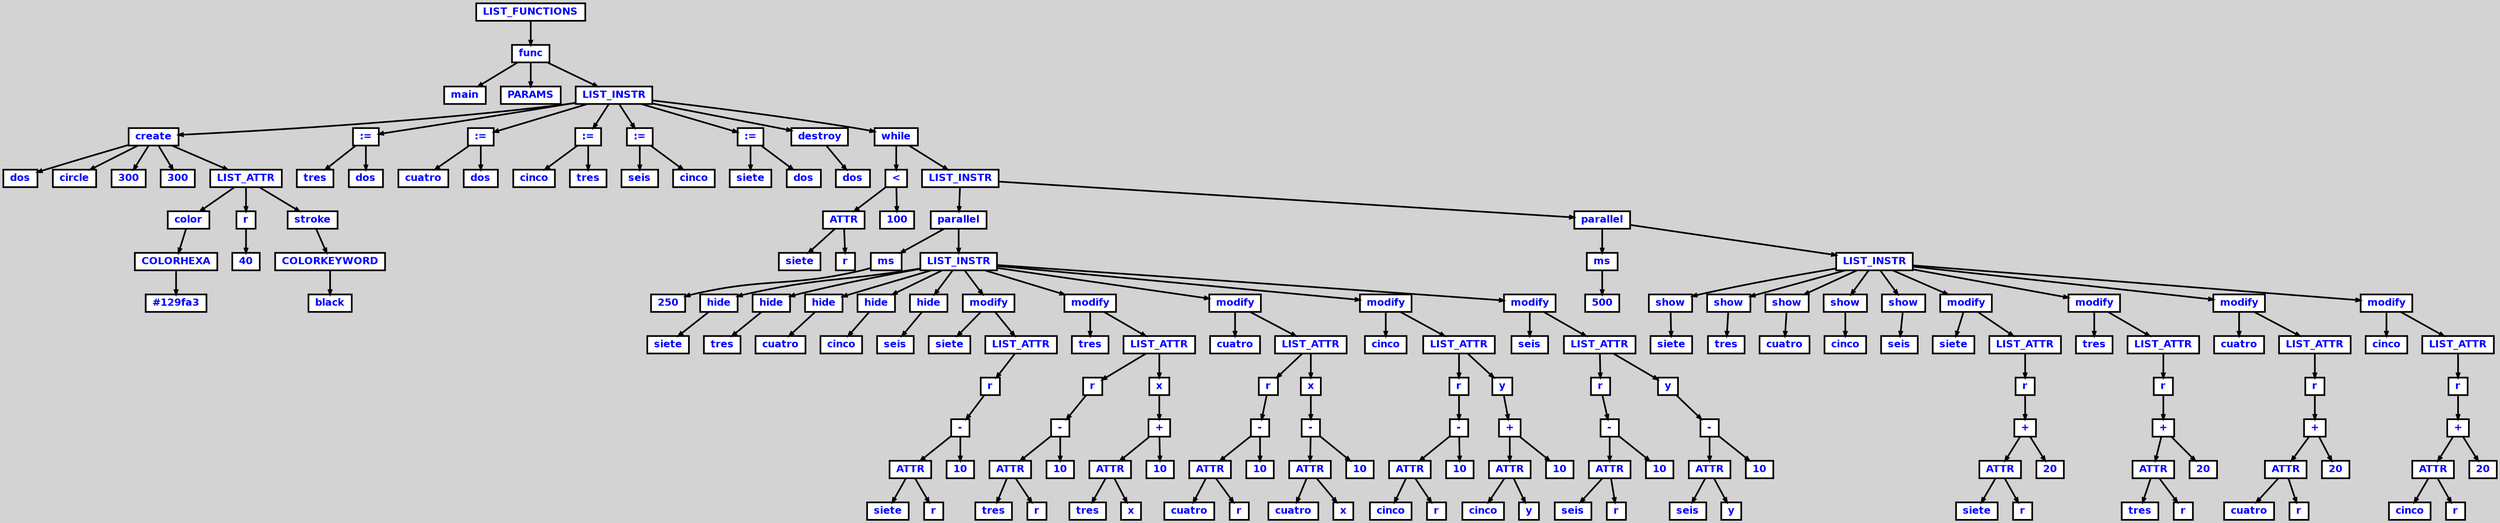 digraph {

	ordering=out;
	ranksep=.4;
	bgcolor="lightgrey"; node [shape=box, fixedsize=false, fontsize=12, fontname="Helvetica-bold", fontcolor="blue"
		width=.25, height=.25, color="black", fillcolor="white", style="filled, solid, bold"];
	edge [arrowsize=.5, color="black", style="bold"]

  n0 [label="LIST_FUNCTIONS"];
  n1 [label="func"];
  n1 [label="func"];
  n2 [label="main"];
  n3 [label="PARAMS"];
  n4 [label="LIST_INSTR"];
  n4 [label="LIST_INSTR"];
  n5 [label="create"];
  n5 [label="create"];
  n6 [label="dos"];
  n7 [label="circle"];
  n8 [label="300"];
  n9 [label="300"];
  n10 [label="LIST_ATTR"];
  n10 [label="LIST_ATTR"];
  n11 [label="color"];
  n11 [label="color"];
  n12 [label="COLORHEXA"];
  n12 [label="COLORHEXA"];
  n13 [label="#129fa3"];
  n14 [label="r"];
  n14 [label="r"];
  n15 [label="40"];
  n16 [label="stroke"];
  n16 [label="stroke"];
  n17 [label="COLORKEYWORD"];
  n17 [label="COLORKEYWORD"];
  n18 [label="black"];
  n19 [label=":="];
  n19 [label=":="];
  n20 [label="tres"];
  n21 [label="dos"];
  n22 [label=":="];
  n22 [label=":="];
  n23 [label="cuatro"];
  n24 [label="dos"];
  n25 [label=":="];
  n25 [label=":="];
  n26 [label="cinco"];
  n27 [label="tres"];
  n28 [label=":="];
  n28 [label=":="];
  n29 [label="seis"];
  n30 [label="cinco"];
  n31 [label=":="];
  n31 [label=":="];
  n32 [label="siete"];
  n33 [label="dos"];
  n34 [label="destroy"];
  n34 [label="destroy"];
  n35 [label="dos"];
  n36 [label="while"];
  n36 [label="while"];
  n37 [label="<"];
  n37 [label="<"];
  n38 [label="ATTR"];
  n38 [label="ATTR"];
  n39 [label="siete"];
  n40 [label="r"];
  n41 [label="100"];
  n42 [label="LIST_INSTR"];
  n42 [label="LIST_INSTR"];
  n43 [label="parallel"];
  n43 [label="parallel"];
  n44 [label="ms"];
  n44 [label="ms"];
  n45 [label="250"];
  n46 [label="LIST_INSTR"];
  n46 [label="LIST_INSTR"];
  n47 [label="hide"];
  n47 [label="hide"];
  n48 [label="siete"];
  n49 [label="hide"];
  n49 [label="hide"];
  n50 [label="tres"];
  n51 [label="hide"];
  n51 [label="hide"];
  n52 [label="cuatro"];
  n53 [label="hide"];
  n53 [label="hide"];
  n54 [label="cinco"];
  n55 [label="hide"];
  n55 [label="hide"];
  n56 [label="seis"];
  n57 [label="modify"];
  n57 [label="modify"];
  n58 [label="siete"];
  n59 [label="LIST_ATTR"];
  n59 [label="LIST_ATTR"];
  n60 [label="r"];
  n60 [label="r"];
  n61 [label="-"];
  n61 [label="-"];
  n62 [label="ATTR"];
  n62 [label="ATTR"];
  n63 [label="siete"];
  n64 [label="r"];
  n65 [label="10"];
  n66 [label="modify"];
  n66 [label="modify"];
  n67 [label="tres"];
  n68 [label="LIST_ATTR"];
  n68 [label="LIST_ATTR"];
  n69 [label="r"];
  n69 [label="r"];
  n70 [label="-"];
  n70 [label="-"];
  n71 [label="ATTR"];
  n71 [label="ATTR"];
  n72 [label="tres"];
  n73 [label="r"];
  n74 [label="10"];
  n75 [label="x"];
  n75 [label="x"];
  n76 [label="+"];
  n76 [label="+"];
  n77 [label="ATTR"];
  n77 [label="ATTR"];
  n78 [label="tres"];
  n79 [label="x"];
  n80 [label="10"];
  n81 [label="modify"];
  n81 [label="modify"];
  n82 [label="cuatro"];
  n83 [label="LIST_ATTR"];
  n83 [label="LIST_ATTR"];
  n84 [label="r"];
  n84 [label="r"];
  n85 [label="-"];
  n85 [label="-"];
  n86 [label="ATTR"];
  n86 [label="ATTR"];
  n87 [label="cuatro"];
  n88 [label="r"];
  n89 [label="10"];
  n90 [label="x"];
  n90 [label="x"];
  n91 [label="-"];
  n91 [label="-"];
  n92 [label="ATTR"];
  n92 [label="ATTR"];
  n93 [label="cuatro"];
  n94 [label="x"];
  n95 [label="10"];
  n96 [label="modify"];
  n96 [label="modify"];
  n97 [label="cinco"];
  n98 [label="LIST_ATTR"];
  n98 [label="LIST_ATTR"];
  n99 [label="r"];
  n99 [label="r"];
  n100 [label="-"];
  n100 [label="-"];
  n101 [label="ATTR"];
  n101 [label="ATTR"];
  n102 [label="cinco"];
  n103 [label="r"];
  n104 [label="10"];
  n105 [label="y"];
  n105 [label="y"];
  n106 [label="+"];
  n106 [label="+"];
  n107 [label="ATTR"];
  n107 [label="ATTR"];
  n108 [label="cinco"];
  n109 [label="y"];
  n110 [label="10"];
  n111 [label="modify"];
  n111 [label="modify"];
  n112 [label="seis"];
  n113 [label="LIST_ATTR"];
  n113 [label="LIST_ATTR"];
  n114 [label="r"];
  n114 [label="r"];
  n115 [label="-"];
  n115 [label="-"];
  n116 [label="ATTR"];
  n116 [label="ATTR"];
  n117 [label="seis"];
  n118 [label="r"];
  n119 [label="10"];
  n120 [label="y"];
  n120 [label="y"];
  n121 [label="-"];
  n121 [label="-"];
  n122 [label="ATTR"];
  n122 [label="ATTR"];
  n123 [label="seis"];
  n124 [label="y"];
  n125 [label="10"];
  n126 [label="parallel"];
  n126 [label="parallel"];
  n127 [label="ms"];
  n127 [label="ms"];
  n128 [label="500"];
  n129 [label="LIST_INSTR"];
  n129 [label="LIST_INSTR"];
  n130 [label="show"];
  n130 [label="show"];
  n131 [label="siete"];
  n132 [label="show"];
  n132 [label="show"];
  n133 [label="tres"];
  n134 [label="show"];
  n134 [label="show"];
  n135 [label="cuatro"];
  n136 [label="show"];
  n136 [label="show"];
  n137 [label="cinco"];
  n138 [label="show"];
  n138 [label="show"];
  n139 [label="seis"];
  n140 [label="modify"];
  n140 [label="modify"];
  n141 [label="siete"];
  n142 [label="LIST_ATTR"];
  n142 [label="LIST_ATTR"];
  n143 [label="r"];
  n143 [label="r"];
  n144 [label="+"];
  n144 [label="+"];
  n145 [label="ATTR"];
  n145 [label="ATTR"];
  n146 [label="siete"];
  n147 [label="r"];
  n148 [label="20"];
  n149 [label="modify"];
  n149 [label="modify"];
  n150 [label="tres"];
  n151 [label="LIST_ATTR"];
  n151 [label="LIST_ATTR"];
  n152 [label="r"];
  n152 [label="r"];
  n153 [label="+"];
  n153 [label="+"];
  n154 [label="ATTR"];
  n154 [label="ATTR"];
  n155 [label="tres"];
  n156 [label="r"];
  n157 [label="20"];
  n158 [label="modify"];
  n158 [label="modify"];
  n159 [label="cuatro"];
  n160 [label="LIST_ATTR"];
  n160 [label="LIST_ATTR"];
  n161 [label="r"];
  n161 [label="r"];
  n162 [label="+"];
  n162 [label="+"];
  n163 [label="ATTR"];
  n163 [label="ATTR"];
  n164 [label="cuatro"];
  n165 [label="r"];
  n166 [label="20"];
  n167 [label="modify"];
  n167 [label="modify"];
  n168 [label="cinco"];
  n169 [label="LIST_ATTR"];
  n169 [label="LIST_ATTR"];
  n170 [label="r"];
  n170 [label="r"];
  n171 [label="+"];
  n171 [label="+"];
  n172 [label="ATTR"];
  n172 [label="ATTR"];
  n173 [label="cinco"];
  n174 [label="r"];
  n175 [label="20"];

  n0 -> n1 // "LIST_FUNCTIONS" -> "func"
  n1 -> n2 // "func" -> "main"
  n1 -> n3 // "func" -> "PARAMS"
  n1 -> n4 // "func" -> "LIST_INSTR"
  n4 -> n5 // "LIST_INSTR" -> "create"
  n5 -> n6 // "create" -> "dos"
  n5 -> n7 // "create" -> "circle"
  n5 -> n8 // "create" -> "300"
  n5 -> n9 // "create" -> "300"
  n5 -> n10 // "create" -> "LIST_ATTR"
  n10 -> n11 // "LIST_ATTR" -> "color"
  n11 -> n12 // "color" -> "COLORHEXA"
  n12 -> n13 // "COLORHEXA" -> "#129fa3"
  n10 -> n14 // "LIST_ATTR" -> "r"
  n14 -> n15 // "r" -> "40"
  n10 -> n16 // "LIST_ATTR" -> "stroke"
  n16 -> n17 // "stroke" -> "COLORKEYWORD"
  n17 -> n18 // "COLORKEYWORD" -> "black"
  n4 -> n19 // "LIST_INSTR" -> ":="
  n19 -> n20 // ":=" -> "tres"
  n19 -> n21 // ":=" -> "dos"
  n4 -> n22 // "LIST_INSTR" -> ":="
  n22 -> n23 // ":=" -> "cuatro"
  n22 -> n24 // ":=" -> "dos"
  n4 -> n25 // "LIST_INSTR" -> ":="
  n25 -> n26 // ":=" -> "cinco"
  n25 -> n27 // ":=" -> "tres"
  n4 -> n28 // "LIST_INSTR" -> ":="
  n28 -> n29 // ":=" -> "seis"
  n28 -> n30 // ":=" -> "cinco"
  n4 -> n31 // "LIST_INSTR" -> ":="
  n31 -> n32 // ":=" -> "siete"
  n31 -> n33 // ":=" -> "dos"
  n4 -> n34 // "LIST_INSTR" -> "destroy"
  n34 -> n35 // "destroy" -> "dos"
  n4 -> n36 // "LIST_INSTR" -> "while"
  n36 -> n37 // "while" -> "<"
  n37 -> n38 // "<" -> "ATTR"
  n38 -> n39 // "ATTR" -> "siete"
  n38 -> n40 // "ATTR" -> "r"
  n37 -> n41 // "<" -> "100"
  n36 -> n42 // "while" -> "LIST_INSTR"
  n42 -> n43 // "LIST_INSTR" -> "parallel"
  n43 -> n44 // "parallel" -> "ms"
  n44 -> n45 // "ms" -> "250"
  n43 -> n46 // "parallel" -> "LIST_INSTR"
  n46 -> n47 // "LIST_INSTR" -> "hide"
  n47 -> n48 // "hide" -> "siete"
  n46 -> n49 // "LIST_INSTR" -> "hide"
  n49 -> n50 // "hide" -> "tres"
  n46 -> n51 // "LIST_INSTR" -> "hide"
  n51 -> n52 // "hide" -> "cuatro"
  n46 -> n53 // "LIST_INSTR" -> "hide"
  n53 -> n54 // "hide" -> "cinco"
  n46 -> n55 // "LIST_INSTR" -> "hide"
  n55 -> n56 // "hide" -> "seis"
  n46 -> n57 // "LIST_INSTR" -> "modify"
  n57 -> n58 // "modify" -> "siete"
  n57 -> n59 // "modify" -> "LIST_ATTR"
  n59 -> n60 // "LIST_ATTR" -> "r"
  n60 -> n61 // "r" -> "-"
  n61 -> n62 // "-" -> "ATTR"
  n62 -> n63 // "ATTR" -> "siete"
  n62 -> n64 // "ATTR" -> "r"
  n61 -> n65 // "-" -> "10"
  n46 -> n66 // "LIST_INSTR" -> "modify"
  n66 -> n67 // "modify" -> "tres"
  n66 -> n68 // "modify" -> "LIST_ATTR"
  n68 -> n69 // "LIST_ATTR" -> "r"
  n69 -> n70 // "r" -> "-"
  n70 -> n71 // "-" -> "ATTR"
  n71 -> n72 // "ATTR" -> "tres"
  n71 -> n73 // "ATTR" -> "r"
  n70 -> n74 // "-" -> "10"
  n68 -> n75 // "LIST_ATTR" -> "x"
  n75 -> n76 // "x" -> "+"
  n76 -> n77 // "+" -> "ATTR"
  n77 -> n78 // "ATTR" -> "tres"
  n77 -> n79 // "ATTR" -> "x"
  n76 -> n80 // "+" -> "10"
  n46 -> n81 // "LIST_INSTR" -> "modify"
  n81 -> n82 // "modify" -> "cuatro"
  n81 -> n83 // "modify" -> "LIST_ATTR"
  n83 -> n84 // "LIST_ATTR" -> "r"
  n84 -> n85 // "r" -> "-"
  n85 -> n86 // "-" -> "ATTR"
  n86 -> n87 // "ATTR" -> "cuatro"
  n86 -> n88 // "ATTR" -> "r"
  n85 -> n89 // "-" -> "10"
  n83 -> n90 // "LIST_ATTR" -> "x"
  n90 -> n91 // "x" -> "-"
  n91 -> n92 // "-" -> "ATTR"
  n92 -> n93 // "ATTR" -> "cuatro"
  n92 -> n94 // "ATTR" -> "x"
  n91 -> n95 // "-" -> "10"
  n46 -> n96 // "LIST_INSTR" -> "modify"
  n96 -> n97 // "modify" -> "cinco"
  n96 -> n98 // "modify" -> "LIST_ATTR"
  n98 -> n99 // "LIST_ATTR" -> "r"
  n99 -> n100 // "r" -> "-"
  n100 -> n101 // "-" -> "ATTR"
  n101 -> n102 // "ATTR" -> "cinco"
  n101 -> n103 // "ATTR" -> "r"
  n100 -> n104 // "-" -> "10"
  n98 -> n105 // "LIST_ATTR" -> "y"
  n105 -> n106 // "y" -> "+"
  n106 -> n107 // "+" -> "ATTR"
  n107 -> n108 // "ATTR" -> "cinco"
  n107 -> n109 // "ATTR" -> "y"
  n106 -> n110 // "+" -> "10"
  n46 -> n111 // "LIST_INSTR" -> "modify"
  n111 -> n112 // "modify" -> "seis"
  n111 -> n113 // "modify" -> "LIST_ATTR"
  n113 -> n114 // "LIST_ATTR" -> "r"
  n114 -> n115 // "r" -> "-"
  n115 -> n116 // "-" -> "ATTR"
  n116 -> n117 // "ATTR" -> "seis"
  n116 -> n118 // "ATTR" -> "r"
  n115 -> n119 // "-" -> "10"
  n113 -> n120 // "LIST_ATTR" -> "y"
  n120 -> n121 // "y" -> "-"
  n121 -> n122 // "-" -> "ATTR"
  n122 -> n123 // "ATTR" -> "seis"
  n122 -> n124 // "ATTR" -> "y"
  n121 -> n125 // "-" -> "10"
  n42 -> n126 // "LIST_INSTR" -> "parallel"
  n126 -> n127 // "parallel" -> "ms"
  n127 -> n128 // "ms" -> "500"
  n126 -> n129 // "parallel" -> "LIST_INSTR"
  n129 -> n130 // "LIST_INSTR" -> "show"
  n130 -> n131 // "show" -> "siete"
  n129 -> n132 // "LIST_INSTR" -> "show"
  n132 -> n133 // "show" -> "tres"
  n129 -> n134 // "LIST_INSTR" -> "show"
  n134 -> n135 // "show" -> "cuatro"
  n129 -> n136 // "LIST_INSTR" -> "show"
  n136 -> n137 // "show" -> "cinco"
  n129 -> n138 // "LIST_INSTR" -> "show"
  n138 -> n139 // "show" -> "seis"
  n129 -> n140 // "LIST_INSTR" -> "modify"
  n140 -> n141 // "modify" -> "siete"
  n140 -> n142 // "modify" -> "LIST_ATTR"
  n142 -> n143 // "LIST_ATTR" -> "r"
  n143 -> n144 // "r" -> "+"
  n144 -> n145 // "+" -> "ATTR"
  n145 -> n146 // "ATTR" -> "siete"
  n145 -> n147 // "ATTR" -> "r"
  n144 -> n148 // "+" -> "20"
  n129 -> n149 // "LIST_INSTR" -> "modify"
  n149 -> n150 // "modify" -> "tres"
  n149 -> n151 // "modify" -> "LIST_ATTR"
  n151 -> n152 // "LIST_ATTR" -> "r"
  n152 -> n153 // "r" -> "+"
  n153 -> n154 // "+" -> "ATTR"
  n154 -> n155 // "ATTR" -> "tres"
  n154 -> n156 // "ATTR" -> "r"
  n153 -> n157 // "+" -> "20"
  n129 -> n158 // "LIST_INSTR" -> "modify"
  n158 -> n159 // "modify" -> "cuatro"
  n158 -> n160 // "modify" -> "LIST_ATTR"
  n160 -> n161 // "LIST_ATTR" -> "r"
  n161 -> n162 // "r" -> "+"
  n162 -> n163 // "+" -> "ATTR"
  n163 -> n164 // "ATTR" -> "cuatro"
  n163 -> n165 // "ATTR" -> "r"
  n162 -> n166 // "+" -> "20"
  n129 -> n167 // "LIST_INSTR" -> "modify"
  n167 -> n168 // "modify" -> "cinco"
  n167 -> n169 // "modify" -> "LIST_ATTR"
  n169 -> n170 // "LIST_ATTR" -> "r"
  n170 -> n171 // "r" -> "+"
  n171 -> n172 // "+" -> "ATTR"
  n172 -> n173 // "ATTR" -> "cinco"
  n172 -> n174 // "ATTR" -> "r"
  n171 -> n175 // "+" -> "20"

}
